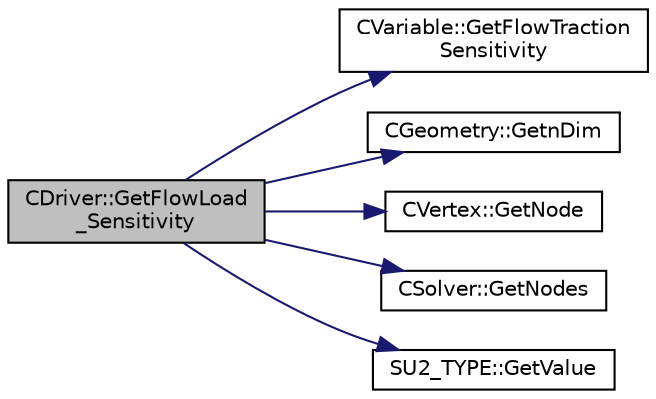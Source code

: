 digraph "CDriver::GetFlowLoad_Sensitivity"
{
 // LATEX_PDF_SIZE
  edge [fontname="Helvetica",fontsize="10",labelfontname="Helvetica",labelfontsize="10"];
  node [fontname="Helvetica",fontsize="10",shape=record];
  rankdir="LR";
  Node1 [label="CDriver::GetFlowLoad\l_Sensitivity",height=0.2,width=0.4,color="black", fillcolor="grey75", style="filled", fontcolor="black",tooltip="Get the sensitivity of the flow loads for the structural solver."];
  Node1 -> Node2 [color="midnightblue",fontsize="10",style="solid",fontname="Helvetica"];
  Node2 [label="CVariable::GetFlowTraction\lSensitivity",height=0.2,width=0.4,color="black", fillcolor="white", style="filled",URL="$classCVariable.html#aff94ef06962dd4acd1b5f407d5efc801",tooltip="Get the FSI force sensitivity at the node."];
  Node1 -> Node3 [color="midnightblue",fontsize="10",style="solid",fontname="Helvetica"];
  Node3 [label="CGeometry::GetnDim",height=0.2,width=0.4,color="black", fillcolor="white", style="filled",URL="$classCGeometry.html#ace7f7fe876f629f5bd5f92d4805a1a4b",tooltip="Get number of coordinates."];
  Node1 -> Node4 [color="midnightblue",fontsize="10",style="solid",fontname="Helvetica"];
  Node4 [label="CVertex::GetNode",height=0.2,width=0.4,color="black", fillcolor="white", style="filled",URL="$classCVertex.html#ad568da06e7191358d3a09a1bee71cdb5",tooltip="Get the node of the vertex."];
  Node1 -> Node5 [color="midnightblue",fontsize="10",style="solid",fontname="Helvetica"];
  Node5 [label="CSolver::GetNodes",height=0.2,width=0.4,color="black", fillcolor="white", style="filled",URL="$classCSolver.html#af3198e52a2ea377bb765647b5e697197",tooltip="Allow outside access to the nodes of the solver, containing conservatives, primitives,..."];
  Node1 -> Node6 [color="midnightblue",fontsize="10",style="solid",fontname="Helvetica"];
  Node6 [label="SU2_TYPE::GetValue",height=0.2,width=0.4,color="black", fillcolor="white", style="filled",URL="$namespaceSU2__TYPE.html#adf52a59d6f4e578f7915ec9abbf7cb22",tooltip="Get the (primitive) value of the datatype (needs to be specialized for active types)."];
}
